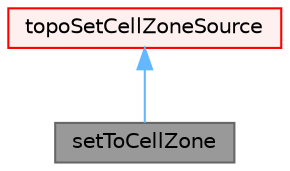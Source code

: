 digraph "setToCellZone"
{
 // LATEX_PDF_SIZE
  bgcolor="transparent";
  edge [fontname=Helvetica,fontsize=10,labelfontname=Helvetica,labelfontsize=10];
  node [fontname=Helvetica,fontsize=10,shape=box,height=0.2,width=0.4];
  Node1 [id="Node000001",label="setToCellZone",height=0.2,width=0.4,color="gray40", fillcolor="grey60", style="filled", fontcolor="black",tooltip="A topoSetSource to convert a cellSet to a cellZone (and associated cellSet)."];
  Node2 -> Node1 [id="edge1_Node000001_Node000002",dir="back",color="steelblue1",style="solid",tooltip=" "];
  Node2 [id="Node000002",label="topoSetCellZoneSource",height=0.2,width=0.4,color="red", fillcolor="#FFF0F0", style="filled",URL="$classFoam_1_1topoSetCellZoneSource.html",tooltip="The topoSetCellZoneSource is a intermediate class for handling topoSet sources for selecting cell zon..."];
}
